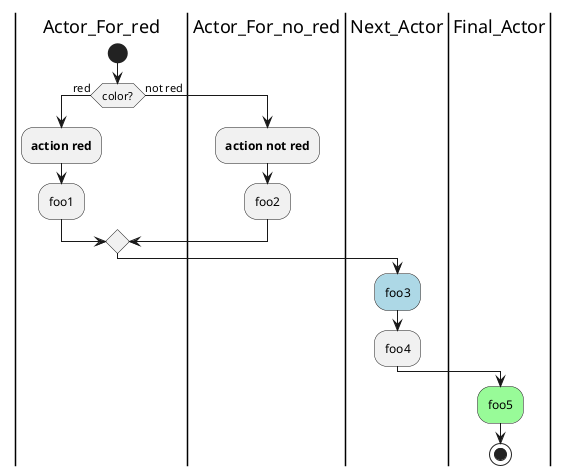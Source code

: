 @startuml
|Actor_For_red|
start
if (color?) is (red) then
:**action red**;
:foo1;
else (not red)
|Actor_For_no_red|
:**action not red**;
:foo2;
endif
|Next_Actor|
#lightblue:foo3;
:foo4;
|Final_Actor|
#palegreen:foo5;
stop
@enduml